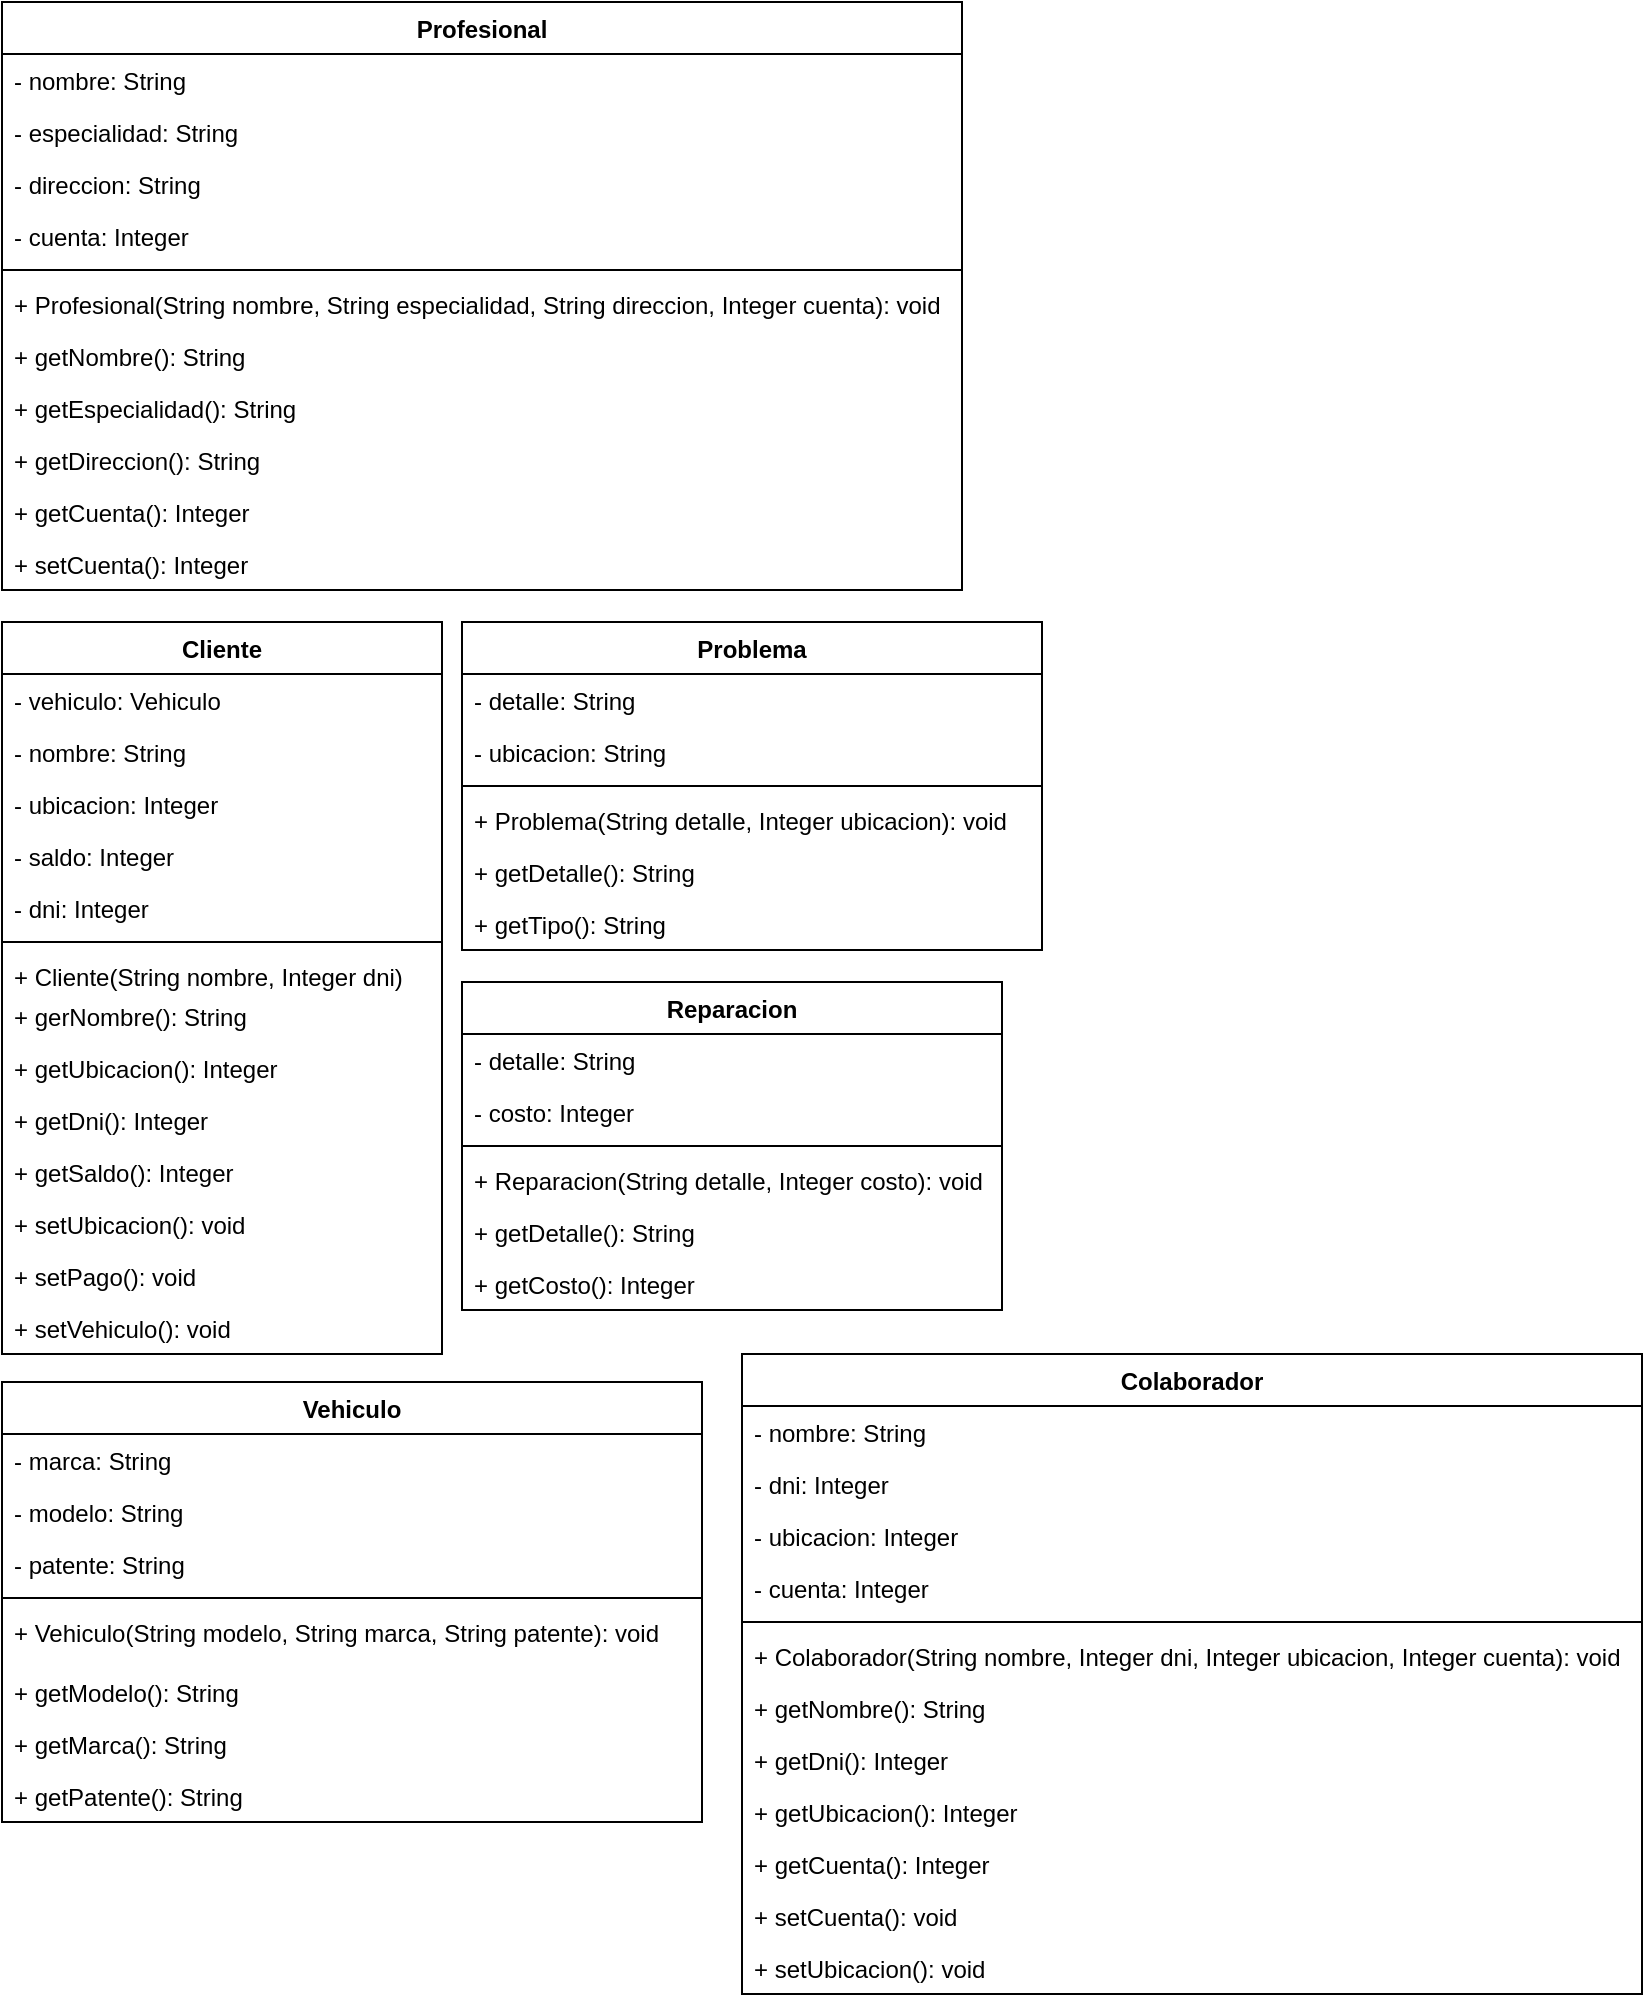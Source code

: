 <mxfile version="15.7.4" type="github">
  <diagram name="Page-1" id="c4acf3e9-155e-7222-9cf6-157b1a14988f">
    <mxGraphModel dx="1448" dy="1253" grid="1" gridSize="10" guides="1" tooltips="1" connect="1" arrows="1" fold="1" page="1" pageScale="1" pageWidth="850" pageHeight="1100" background="none" math="0" shadow="0">
      <root>
        <mxCell id="0" />
        <mxCell id="1" parent="0" />
        <mxCell id="cPombUmqLckK3xP6-KRS-42" value="Cliente" style="swimlane;fontStyle=1;align=center;verticalAlign=top;childLayout=stackLayout;horizontal=1;startSize=26;horizontalStack=0;resizeParent=1;resizeParentMax=0;resizeLast=0;collapsible=1;marginBottom=0;" parent="1" vertex="1">
          <mxGeometry x="10" y="320" width="220" height="366" as="geometry" />
        </mxCell>
        <mxCell id="cPombUmqLckK3xP6-KRS-43" value="- vehiculo: Vehiculo" style="text;strokeColor=none;fillColor=none;align=left;verticalAlign=top;spacingLeft=4;spacingRight=4;overflow=hidden;rotatable=0;points=[[0,0.5],[1,0.5]];portConstraint=eastwest;" parent="cPombUmqLckK3xP6-KRS-42" vertex="1">
          <mxGeometry y="26" width="220" height="26" as="geometry" />
        </mxCell>
        <mxCell id="cPombUmqLckK3xP6-KRS-44" value="- nombre: String" style="text;strokeColor=none;fillColor=none;align=left;verticalAlign=top;spacingLeft=4;spacingRight=4;overflow=hidden;rotatable=0;points=[[0,0.5],[1,0.5]];portConstraint=eastwest;" parent="cPombUmqLckK3xP6-KRS-42" vertex="1">
          <mxGeometry y="52" width="220" height="26" as="geometry" />
        </mxCell>
        <mxCell id="40Y_Zalvc_YT8N2Pgb2C-33" value="- ubicacion: Integer" style="text;strokeColor=none;fillColor=none;align=left;verticalAlign=top;spacingLeft=4;spacingRight=4;overflow=hidden;rotatable=0;points=[[0,0.5],[1,0.5]];portConstraint=eastwest;" vertex="1" parent="cPombUmqLckK3xP6-KRS-42">
          <mxGeometry y="78" width="220" height="26" as="geometry" />
        </mxCell>
        <mxCell id="40Y_Zalvc_YT8N2Pgb2C-34" value="- saldo: Integer" style="text;strokeColor=none;fillColor=none;align=left;verticalAlign=top;spacingLeft=4;spacingRight=4;overflow=hidden;rotatable=0;points=[[0,0.5],[1,0.5]];portConstraint=eastwest;" vertex="1" parent="cPombUmqLckK3xP6-KRS-42">
          <mxGeometry y="104" width="220" height="26" as="geometry" />
        </mxCell>
        <mxCell id="40Y_Zalvc_YT8N2Pgb2C-35" value="- dni: Integer" style="text;strokeColor=none;fillColor=none;align=left;verticalAlign=top;spacingLeft=4;spacingRight=4;overflow=hidden;rotatable=0;points=[[0,0.5],[1,0.5]];portConstraint=eastwest;" vertex="1" parent="cPombUmqLckK3xP6-KRS-42">
          <mxGeometry y="130" width="220" height="26" as="geometry" />
        </mxCell>
        <mxCell id="cPombUmqLckK3xP6-KRS-49" value="" style="line;strokeWidth=1;fillColor=none;align=left;verticalAlign=middle;spacingTop=-1;spacingLeft=3;spacingRight=3;rotatable=0;labelPosition=right;points=[];portConstraint=eastwest;" parent="cPombUmqLckK3xP6-KRS-42" vertex="1">
          <mxGeometry y="156" width="220" height="8" as="geometry" />
        </mxCell>
        <mxCell id="cPombUmqLckK3xP6-KRS-50" value="+ Cliente(String nombre, Integer dni)" style="text;strokeColor=none;fillColor=none;align=left;verticalAlign=top;spacingLeft=4;spacingRight=4;overflow=hidden;rotatable=0;points=[[0,0.5],[1,0.5]];portConstraint=eastwest;" parent="cPombUmqLckK3xP6-KRS-42" vertex="1">
          <mxGeometry y="164" width="220" height="20" as="geometry" />
        </mxCell>
        <mxCell id="40Y_Zalvc_YT8N2Pgb2C-39" value="+ gerNombre(): String" style="text;strokeColor=none;fillColor=none;align=left;verticalAlign=top;spacingLeft=4;spacingRight=4;overflow=hidden;rotatable=0;points=[[0,0.5],[1,0.5]];portConstraint=eastwest;" vertex="1" parent="cPombUmqLckK3xP6-KRS-42">
          <mxGeometry y="184" width="220" height="26" as="geometry" />
        </mxCell>
        <mxCell id="40Y_Zalvc_YT8N2Pgb2C-38" value="+ getUbicacion(): Integer&#xa;" style="text;strokeColor=none;fillColor=none;align=left;verticalAlign=top;spacingLeft=4;spacingRight=4;overflow=hidden;rotatable=0;points=[[0,0.5],[1,0.5]];portConstraint=eastwest;" vertex="1" parent="cPombUmqLckK3xP6-KRS-42">
          <mxGeometry y="210" width="220" height="26" as="geometry" />
        </mxCell>
        <mxCell id="40Y_Zalvc_YT8N2Pgb2C-37" value="+ getDni(): Integer" style="text;strokeColor=none;fillColor=none;align=left;verticalAlign=top;spacingLeft=4;spacingRight=4;overflow=hidden;rotatable=0;points=[[0,0.5],[1,0.5]];portConstraint=eastwest;" vertex="1" parent="cPombUmqLckK3xP6-KRS-42">
          <mxGeometry y="236" width="220" height="26" as="geometry" />
        </mxCell>
        <mxCell id="40Y_Zalvc_YT8N2Pgb2C-36" value="+ getSaldo(): Integer" style="text;strokeColor=none;fillColor=none;align=left;verticalAlign=top;spacingLeft=4;spacingRight=4;overflow=hidden;rotatable=0;points=[[0,0.5],[1,0.5]];portConstraint=eastwest;" vertex="1" parent="cPombUmqLckK3xP6-KRS-42">
          <mxGeometry y="262" width="220" height="26" as="geometry" />
        </mxCell>
        <mxCell id="cPombUmqLckK3xP6-KRS-51" value="+ setUbicacion(): void" style="text;strokeColor=none;fillColor=none;align=left;verticalAlign=top;spacingLeft=4;spacingRight=4;overflow=hidden;rotatable=0;points=[[0,0.5],[1,0.5]];portConstraint=eastwest;" parent="cPombUmqLckK3xP6-KRS-42" vertex="1">
          <mxGeometry y="288" width="220" height="26" as="geometry" />
        </mxCell>
        <mxCell id="40Y_Zalvc_YT8N2Pgb2C-40" value="+ setPago(): void" style="text;strokeColor=none;fillColor=none;align=left;verticalAlign=top;spacingLeft=4;spacingRight=4;overflow=hidden;rotatable=0;points=[[0,0.5],[1,0.5]];portConstraint=eastwest;" vertex="1" parent="cPombUmqLckK3xP6-KRS-42">
          <mxGeometry y="314" width="220" height="26" as="geometry" />
        </mxCell>
        <mxCell id="40Y_Zalvc_YT8N2Pgb2C-41" value="+ setVehiculo(): void" style="text;strokeColor=none;fillColor=none;align=left;verticalAlign=top;spacingLeft=4;spacingRight=4;overflow=hidden;rotatable=0;points=[[0,0.5],[1,0.5]];portConstraint=eastwest;" vertex="1" parent="cPombUmqLckK3xP6-KRS-42">
          <mxGeometry y="340" width="220" height="26" as="geometry" />
        </mxCell>
        <mxCell id="40Y_Zalvc_YT8N2Pgb2C-1" value="Colaborador" style="swimlane;fontStyle=1;align=center;verticalAlign=top;childLayout=stackLayout;horizontal=1;startSize=26;horizontalStack=0;resizeParent=1;resizeParentMax=0;resizeLast=0;collapsible=1;marginBottom=0;" vertex="1" parent="1">
          <mxGeometry x="380" y="686" width="450" height="320" as="geometry" />
        </mxCell>
        <mxCell id="40Y_Zalvc_YT8N2Pgb2C-2" value="- nombre: String" style="text;strokeColor=none;fillColor=none;align=left;verticalAlign=top;spacingLeft=4;spacingRight=4;overflow=hidden;rotatable=0;points=[[0,0.5],[1,0.5]];portConstraint=eastwest;" vertex="1" parent="40Y_Zalvc_YT8N2Pgb2C-1">
          <mxGeometry y="26" width="450" height="26" as="geometry" />
        </mxCell>
        <mxCell id="40Y_Zalvc_YT8N2Pgb2C-3" value="- dni: Integer" style="text;strokeColor=none;fillColor=none;align=left;verticalAlign=top;spacingLeft=4;spacingRight=4;overflow=hidden;rotatable=0;points=[[0,0.5],[1,0.5]];portConstraint=eastwest;" vertex="1" parent="40Y_Zalvc_YT8N2Pgb2C-1">
          <mxGeometry y="52" width="450" height="26" as="geometry" />
        </mxCell>
        <mxCell id="40Y_Zalvc_YT8N2Pgb2C-54" value="- ubicacion: Integer" style="text;strokeColor=none;fillColor=none;align=left;verticalAlign=top;spacingLeft=4;spacingRight=4;overflow=hidden;rotatable=0;points=[[0,0.5],[1,0.5]];portConstraint=eastwest;" vertex="1" parent="40Y_Zalvc_YT8N2Pgb2C-1">
          <mxGeometry y="78" width="450" height="26" as="geometry" />
        </mxCell>
        <mxCell id="40Y_Zalvc_YT8N2Pgb2C-55" value="- cuenta: Integer" style="text;strokeColor=none;fillColor=none;align=left;verticalAlign=top;spacingLeft=4;spacingRight=4;overflow=hidden;rotatable=0;points=[[0,0.5],[1,0.5]];portConstraint=eastwest;" vertex="1" parent="40Y_Zalvc_YT8N2Pgb2C-1">
          <mxGeometry y="104" width="450" height="26" as="geometry" />
        </mxCell>
        <mxCell id="40Y_Zalvc_YT8N2Pgb2C-4" value="" style="line;strokeWidth=1;fillColor=none;align=left;verticalAlign=middle;spacingTop=-1;spacingLeft=3;spacingRight=3;rotatable=0;labelPosition=right;points=[];portConstraint=eastwest;" vertex="1" parent="40Y_Zalvc_YT8N2Pgb2C-1">
          <mxGeometry y="130" width="450" height="8" as="geometry" />
        </mxCell>
        <mxCell id="40Y_Zalvc_YT8N2Pgb2C-5" value="+ Colaborador(String nombre, Integer dni, Integer ubicacion, Integer cuenta): void" style="text;strokeColor=none;fillColor=none;align=left;verticalAlign=top;spacingLeft=4;spacingRight=4;overflow=hidden;rotatable=0;points=[[0,0.5],[1,0.5]];portConstraint=eastwest;" vertex="1" parent="40Y_Zalvc_YT8N2Pgb2C-1">
          <mxGeometry y="138" width="450" height="26" as="geometry" />
        </mxCell>
        <mxCell id="40Y_Zalvc_YT8N2Pgb2C-56" value="+ getNombre(): String" style="text;strokeColor=none;fillColor=none;align=left;verticalAlign=top;spacingLeft=4;spacingRight=4;overflow=hidden;rotatable=0;points=[[0,0.5],[1,0.5]];portConstraint=eastwest;" vertex="1" parent="40Y_Zalvc_YT8N2Pgb2C-1">
          <mxGeometry y="164" width="450" height="26" as="geometry" />
        </mxCell>
        <mxCell id="40Y_Zalvc_YT8N2Pgb2C-6" value="+ getDni(): Integer" style="text;strokeColor=none;fillColor=none;align=left;verticalAlign=top;spacingLeft=4;spacingRight=4;overflow=hidden;rotatable=0;points=[[0,0.5],[1,0.5]];portConstraint=eastwest;" vertex="1" parent="40Y_Zalvc_YT8N2Pgb2C-1">
          <mxGeometry y="190" width="450" height="26" as="geometry" />
        </mxCell>
        <mxCell id="40Y_Zalvc_YT8N2Pgb2C-57" value="+ getUbicacion(): Integer" style="text;strokeColor=none;fillColor=none;align=left;verticalAlign=top;spacingLeft=4;spacingRight=4;overflow=hidden;rotatable=0;points=[[0,0.5],[1,0.5]];portConstraint=eastwest;" vertex="1" parent="40Y_Zalvc_YT8N2Pgb2C-1">
          <mxGeometry y="216" width="450" height="26" as="geometry" />
        </mxCell>
        <mxCell id="40Y_Zalvc_YT8N2Pgb2C-58" value="+ getCuenta(): Integer" style="text;strokeColor=none;fillColor=none;align=left;verticalAlign=top;spacingLeft=4;spacingRight=4;overflow=hidden;rotatable=0;points=[[0,0.5],[1,0.5]];portConstraint=eastwest;" vertex="1" parent="40Y_Zalvc_YT8N2Pgb2C-1">
          <mxGeometry y="242" width="450" height="26" as="geometry" />
        </mxCell>
        <mxCell id="40Y_Zalvc_YT8N2Pgb2C-59" value="+ setCuenta(): void" style="text;strokeColor=none;fillColor=none;align=left;verticalAlign=top;spacingLeft=4;spacingRight=4;overflow=hidden;rotatable=0;points=[[0,0.5],[1,0.5]];portConstraint=eastwest;" vertex="1" parent="40Y_Zalvc_YT8N2Pgb2C-1">
          <mxGeometry y="268" width="450" height="26" as="geometry" />
        </mxCell>
        <mxCell id="40Y_Zalvc_YT8N2Pgb2C-60" value="+ setUbicacion(): void" style="text;strokeColor=none;fillColor=none;align=left;verticalAlign=top;spacingLeft=4;spacingRight=4;overflow=hidden;rotatable=0;points=[[0,0.5],[1,0.5]];portConstraint=eastwest;" vertex="1" parent="40Y_Zalvc_YT8N2Pgb2C-1">
          <mxGeometry y="294" width="450" height="26" as="geometry" />
        </mxCell>
        <mxCell id="40Y_Zalvc_YT8N2Pgb2C-7" value="Profesional" style="swimlane;fontStyle=1;align=center;verticalAlign=top;childLayout=stackLayout;horizontal=1;startSize=26;horizontalStack=0;resizeParent=1;resizeParentMax=0;resizeLast=0;collapsible=1;marginBottom=0;" vertex="1" parent="1">
          <mxGeometry x="10" y="10" width="480" height="294" as="geometry" />
        </mxCell>
        <mxCell id="40Y_Zalvc_YT8N2Pgb2C-8" value="- nombre: String" style="text;strokeColor=none;fillColor=none;align=left;verticalAlign=top;spacingLeft=4;spacingRight=4;overflow=hidden;rotatable=0;points=[[0,0.5],[1,0.5]];portConstraint=eastwest;" vertex="1" parent="40Y_Zalvc_YT8N2Pgb2C-7">
          <mxGeometry y="26" width="480" height="26" as="geometry" />
        </mxCell>
        <mxCell id="40Y_Zalvc_YT8N2Pgb2C-9" value="- especialidad: String" style="text;strokeColor=none;fillColor=none;align=left;verticalAlign=top;spacingLeft=4;spacingRight=4;overflow=hidden;rotatable=0;points=[[0,0.5],[1,0.5]];portConstraint=eastwest;" vertex="1" parent="40Y_Zalvc_YT8N2Pgb2C-7">
          <mxGeometry y="52" width="480" height="26" as="geometry" />
        </mxCell>
        <mxCell id="40Y_Zalvc_YT8N2Pgb2C-47" value="- direccion: String" style="text;strokeColor=none;fillColor=none;align=left;verticalAlign=top;spacingLeft=4;spacingRight=4;overflow=hidden;rotatable=0;points=[[0,0.5],[1,0.5]];portConstraint=eastwest;" vertex="1" parent="40Y_Zalvc_YT8N2Pgb2C-7">
          <mxGeometry y="78" width="480" height="26" as="geometry" />
        </mxCell>
        <mxCell id="40Y_Zalvc_YT8N2Pgb2C-48" value="- cuenta: Integer" style="text;strokeColor=none;fillColor=none;align=left;verticalAlign=top;spacingLeft=4;spacingRight=4;overflow=hidden;rotatable=0;points=[[0,0.5],[1,0.5]];portConstraint=eastwest;" vertex="1" parent="40Y_Zalvc_YT8N2Pgb2C-7">
          <mxGeometry y="104" width="480" height="26" as="geometry" />
        </mxCell>
        <mxCell id="40Y_Zalvc_YT8N2Pgb2C-10" value="" style="line;strokeWidth=1;fillColor=none;align=left;verticalAlign=middle;spacingTop=-1;spacingLeft=3;spacingRight=3;rotatable=0;labelPosition=right;points=[];portConstraint=eastwest;" vertex="1" parent="40Y_Zalvc_YT8N2Pgb2C-7">
          <mxGeometry y="130" width="480" height="8" as="geometry" />
        </mxCell>
        <mxCell id="40Y_Zalvc_YT8N2Pgb2C-11" value="+ Profesional(String nombre, String especialidad, String direccion, Integer cuenta): void" style="text;strokeColor=none;fillColor=none;align=left;verticalAlign=top;spacingLeft=4;spacingRight=4;overflow=hidden;rotatable=0;points=[[0,0.5],[1,0.5]];portConstraint=eastwest;" vertex="1" parent="40Y_Zalvc_YT8N2Pgb2C-7">
          <mxGeometry y="138" width="480" height="26" as="geometry" />
        </mxCell>
        <mxCell id="40Y_Zalvc_YT8N2Pgb2C-52" value="+ getNombre(): String" style="text;strokeColor=none;fillColor=none;align=left;verticalAlign=top;spacingLeft=4;spacingRight=4;overflow=hidden;rotatable=0;points=[[0,0.5],[1,0.5]];portConstraint=eastwest;" vertex="1" parent="40Y_Zalvc_YT8N2Pgb2C-7">
          <mxGeometry y="164" width="480" height="26" as="geometry" />
        </mxCell>
        <mxCell id="40Y_Zalvc_YT8N2Pgb2C-12" value="+ getEspecialidad(): String" style="text;strokeColor=none;fillColor=none;align=left;verticalAlign=top;spacingLeft=4;spacingRight=4;overflow=hidden;rotatable=0;points=[[0,0.5],[1,0.5]];portConstraint=eastwest;" vertex="1" parent="40Y_Zalvc_YT8N2Pgb2C-7">
          <mxGeometry y="190" width="480" height="26" as="geometry" />
        </mxCell>
        <mxCell id="40Y_Zalvc_YT8N2Pgb2C-49" value="+ getDireccion(): String" style="text;strokeColor=none;fillColor=none;align=left;verticalAlign=top;spacingLeft=4;spacingRight=4;overflow=hidden;rotatable=0;points=[[0,0.5],[1,0.5]];portConstraint=eastwest;" vertex="1" parent="40Y_Zalvc_YT8N2Pgb2C-7">
          <mxGeometry y="216" width="480" height="26" as="geometry" />
        </mxCell>
        <mxCell id="40Y_Zalvc_YT8N2Pgb2C-50" value="+ getCuenta(): Integer" style="text;strokeColor=none;fillColor=none;align=left;verticalAlign=top;spacingLeft=4;spacingRight=4;overflow=hidden;rotatable=0;points=[[0,0.5],[1,0.5]];portConstraint=eastwest;" vertex="1" parent="40Y_Zalvc_YT8N2Pgb2C-7">
          <mxGeometry y="242" width="480" height="26" as="geometry" />
        </mxCell>
        <mxCell id="40Y_Zalvc_YT8N2Pgb2C-51" value="+ setCuenta(): Integer" style="text;strokeColor=none;fillColor=none;align=left;verticalAlign=top;spacingLeft=4;spacingRight=4;overflow=hidden;rotatable=0;points=[[0,0.5],[1,0.5]];portConstraint=eastwest;" vertex="1" parent="40Y_Zalvc_YT8N2Pgb2C-7">
          <mxGeometry y="268" width="480" height="26" as="geometry" />
        </mxCell>
        <mxCell id="40Y_Zalvc_YT8N2Pgb2C-13" value="Problema" style="swimlane;fontStyle=1;align=center;verticalAlign=top;childLayout=stackLayout;horizontal=1;startSize=26;horizontalStack=0;resizeParent=1;resizeParentMax=0;resizeLast=0;collapsible=1;marginBottom=0;" vertex="1" parent="1">
          <mxGeometry x="240" y="320" width="290" height="164" as="geometry" />
        </mxCell>
        <mxCell id="40Y_Zalvc_YT8N2Pgb2C-14" value="- detalle: String" style="text;strokeColor=none;fillColor=none;align=left;verticalAlign=top;spacingLeft=4;spacingRight=4;overflow=hidden;rotatable=0;points=[[0,0.5],[1,0.5]];portConstraint=eastwest;" vertex="1" parent="40Y_Zalvc_YT8N2Pgb2C-13">
          <mxGeometry y="26" width="290" height="26" as="geometry" />
        </mxCell>
        <mxCell id="40Y_Zalvc_YT8N2Pgb2C-15" value="- ubicacion: String" style="text;strokeColor=none;fillColor=none;align=left;verticalAlign=top;spacingLeft=4;spacingRight=4;overflow=hidden;rotatable=0;points=[[0,0.5],[1,0.5]];portConstraint=eastwest;" vertex="1" parent="40Y_Zalvc_YT8N2Pgb2C-13">
          <mxGeometry y="52" width="290" height="26" as="geometry" />
        </mxCell>
        <mxCell id="40Y_Zalvc_YT8N2Pgb2C-16" value="" style="line;strokeWidth=1;fillColor=none;align=left;verticalAlign=middle;spacingTop=-1;spacingLeft=3;spacingRight=3;rotatable=0;labelPosition=right;points=[];portConstraint=eastwest;" vertex="1" parent="40Y_Zalvc_YT8N2Pgb2C-13">
          <mxGeometry y="78" width="290" height="8" as="geometry" />
        </mxCell>
        <mxCell id="40Y_Zalvc_YT8N2Pgb2C-17" value="+ Problema(String detalle, Integer ubicacion): void" style="text;strokeColor=none;fillColor=none;align=left;verticalAlign=top;spacingLeft=4;spacingRight=4;overflow=hidden;rotatable=0;points=[[0,0.5],[1,0.5]];portConstraint=eastwest;" vertex="1" parent="40Y_Zalvc_YT8N2Pgb2C-13">
          <mxGeometry y="86" width="290" height="26" as="geometry" />
        </mxCell>
        <mxCell id="40Y_Zalvc_YT8N2Pgb2C-46" value="+ getDetalle(): String" style="text;strokeColor=none;fillColor=none;align=left;verticalAlign=top;spacingLeft=4;spacingRight=4;overflow=hidden;rotatable=0;points=[[0,0.5],[1,0.5]];portConstraint=eastwest;" vertex="1" parent="40Y_Zalvc_YT8N2Pgb2C-13">
          <mxGeometry y="112" width="290" height="26" as="geometry" />
        </mxCell>
        <mxCell id="40Y_Zalvc_YT8N2Pgb2C-18" value="+ getTipo(): String" style="text;strokeColor=none;fillColor=none;align=left;verticalAlign=top;spacingLeft=4;spacingRight=4;overflow=hidden;rotatable=0;points=[[0,0.5],[1,0.5]];portConstraint=eastwest;" vertex="1" parent="40Y_Zalvc_YT8N2Pgb2C-13">
          <mxGeometry y="138" width="290" height="26" as="geometry" />
        </mxCell>
        <mxCell id="40Y_Zalvc_YT8N2Pgb2C-19" value="Reparacion" style="swimlane;fontStyle=1;align=center;verticalAlign=top;childLayout=stackLayout;horizontal=1;startSize=26;horizontalStack=0;resizeParent=1;resizeParentMax=0;resizeLast=0;collapsible=1;marginBottom=0;" vertex="1" parent="1">
          <mxGeometry x="240" y="500" width="270" height="164" as="geometry" />
        </mxCell>
        <mxCell id="40Y_Zalvc_YT8N2Pgb2C-20" value="- detalle: String" style="text;strokeColor=none;fillColor=none;align=left;verticalAlign=top;spacingLeft=4;spacingRight=4;overflow=hidden;rotatable=0;points=[[0,0.5],[1,0.5]];portConstraint=eastwest;" vertex="1" parent="40Y_Zalvc_YT8N2Pgb2C-19">
          <mxGeometry y="26" width="270" height="26" as="geometry" />
        </mxCell>
        <mxCell id="40Y_Zalvc_YT8N2Pgb2C-21" value="- costo: Integer" style="text;strokeColor=none;fillColor=none;align=left;verticalAlign=top;spacingLeft=4;spacingRight=4;overflow=hidden;rotatable=0;points=[[0,0.5],[1,0.5]];portConstraint=eastwest;" vertex="1" parent="40Y_Zalvc_YT8N2Pgb2C-19">
          <mxGeometry y="52" width="270" height="26" as="geometry" />
        </mxCell>
        <mxCell id="40Y_Zalvc_YT8N2Pgb2C-22" value="" style="line;strokeWidth=1;fillColor=none;align=left;verticalAlign=middle;spacingTop=-1;spacingLeft=3;spacingRight=3;rotatable=0;labelPosition=right;points=[];portConstraint=eastwest;" vertex="1" parent="40Y_Zalvc_YT8N2Pgb2C-19">
          <mxGeometry y="78" width="270" height="8" as="geometry" />
        </mxCell>
        <mxCell id="40Y_Zalvc_YT8N2Pgb2C-23" value="+ Reparacion(String detalle, Integer costo): void" style="text;strokeColor=none;fillColor=none;align=left;verticalAlign=top;spacingLeft=4;spacingRight=4;overflow=hidden;rotatable=0;points=[[0,0.5],[1,0.5]];portConstraint=eastwest;" vertex="1" parent="40Y_Zalvc_YT8N2Pgb2C-19">
          <mxGeometry y="86" width="270" height="26" as="geometry" />
        </mxCell>
        <mxCell id="40Y_Zalvc_YT8N2Pgb2C-24" value="+ getDetalle(): String" style="text;strokeColor=none;fillColor=none;align=left;verticalAlign=top;spacingLeft=4;spacingRight=4;overflow=hidden;rotatable=0;points=[[0,0.5],[1,0.5]];portConstraint=eastwest;" vertex="1" parent="40Y_Zalvc_YT8N2Pgb2C-19">
          <mxGeometry y="112" width="270" height="26" as="geometry" />
        </mxCell>
        <mxCell id="40Y_Zalvc_YT8N2Pgb2C-53" value="+ getCosto(): Integer" style="text;strokeColor=none;fillColor=none;align=left;verticalAlign=top;spacingLeft=4;spacingRight=4;overflow=hidden;rotatable=0;points=[[0,0.5],[1,0.5]];portConstraint=eastwest;" vertex="1" parent="40Y_Zalvc_YT8N2Pgb2C-19">
          <mxGeometry y="138" width="270" height="26" as="geometry" />
        </mxCell>
        <mxCell id="40Y_Zalvc_YT8N2Pgb2C-25" value="Vehiculo" style="swimlane;fontStyle=1;align=center;verticalAlign=top;childLayout=stackLayout;horizontal=1;startSize=26;horizontalStack=0;resizeParent=1;resizeParentMax=0;resizeLast=0;collapsible=1;marginBottom=0;" vertex="1" parent="1">
          <mxGeometry x="10" y="700" width="350" height="220" as="geometry" />
        </mxCell>
        <mxCell id="40Y_Zalvc_YT8N2Pgb2C-26" value="- marca: String" style="text;strokeColor=none;fillColor=none;align=left;verticalAlign=top;spacingLeft=4;spacingRight=4;overflow=hidden;rotatable=0;points=[[0,0.5],[1,0.5]];portConstraint=eastwest;" vertex="1" parent="40Y_Zalvc_YT8N2Pgb2C-25">
          <mxGeometry y="26" width="350" height="26" as="geometry" />
        </mxCell>
        <mxCell id="40Y_Zalvc_YT8N2Pgb2C-27" value="- modelo: String" style="text;strokeColor=none;fillColor=none;align=left;verticalAlign=top;spacingLeft=4;spacingRight=4;overflow=hidden;rotatable=0;points=[[0,0.5],[1,0.5]];portConstraint=eastwest;" vertex="1" parent="40Y_Zalvc_YT8N2Pgb2C-25">
          <mxGeometry y="52" width="350" height="26" as="geometry" />
        </mxCell>
        <mxCell id="40Y_Zalvc_YT8N2Pgb2C-43" value="- patente: String" style="text;strokeColor=none;fillColor=none;align=left;verticalAlign=top;spacingLeft=4;spacingRight=4;overflow=hidden;rotatable=0;points=[[0,0.5],[1,0.5]];portConstraint=eastwest;" vertex="1" parent="40Y_Zalvc_YT8N2Pgb2C-25">
          <mxGeometry y="78" width="350" height="26" as="geometry" />
        </mxCell>
        <mxCell id="40Y_Zalvc_YT8N2Pgb2C-28" value="" style="line;strokeWidth=1;fillColor=none;align=left;verticalAlign=middle;spacingTop=-1;spacingLeft=3;spacingRight=3;rotatable=0;labelPosition=right;points=[];portConstraint=eastwest;" vertex="1" parent="40Y_Zalvc_YT8N2Pgb2C-25">
          <mxGeometry y="104" width="350" height="8" as="geometry" />
        </mxCell>
        <mxCell id="40Y_Zalvc_YT8N2Pgb2C-29" value="+ Vehiculo(String modelo, String marca, String patente): void" style="text;strokeColor=none;fillColor=none;align=left;verticalAlign=top;spacingLeft=4;spacingRight=4;overflow=hidden;rotatable=0;points=[[0,0.5],[1,0.5]];portConstraint=eastwest;" vertex="1" parent="40Y_Zalvc_YT8N2Pgb2C-25">
          <mxGeometry y="112" width="350" height="30" as="geometry" />
        </mxCell>
        <mxCell id="40Y_Zalvc_YT8N2Pgb2C-45" value="+ getModelo(): String" style="text;strokeColor=none;fillColor=none;align=left;verticalAlign=top;spacingLeft=4;spacingRight=4;overflow=hidden;rotatable=0;points=[[0,0.5],[1,0.5]];portConstraint=eastwest;" vertex="1" parent="40Y_Zalvc_YT8N2Pgb2C-25">
          <mxGeometry y="142" width="350" height="26" as="geometry" />
        </mxCell>
        <mxCell id="40Y_Zalvc_YT8N2Pgb2C-30" value="+ getMarca(): String" style="text;strokeColor=none;fillColor=none;align=left;verticalAlign=top;spacingLeft=4;spacingRight=4;overflow=hidden;rotatable=0;points=[[0,0.5],[1,0.5]];portConstraint=eastwest;" vertex="1" parent="40Y_Zalvc_YT8N2Pgb2C-25">
          <mxGeometry y="168" width="350" height="26" as="geometry" />
        </mxCell>
        <mxCell id="40Y_Zalvc_YT8N2Pgb2C-44" value="+ getPatente(): String" style="text;strokeColor=none;fillColor=none;align=left;verticalAlign=top;spacingLeft=4;spacingRight=4;overflow=hidden;rotatable=0;points=[[0,0.5],[1,0.5]];portConstraint=eastwest;" vertex="1" parent="40Y_Zalvc_YT8N2Pgb2C-25">
          <mxGeometry y="194" width="350" height="26" as="geometry" />
        </mxCell>
      </root>
    </mxGraphModel>
  </diagram>
</mxfile>
